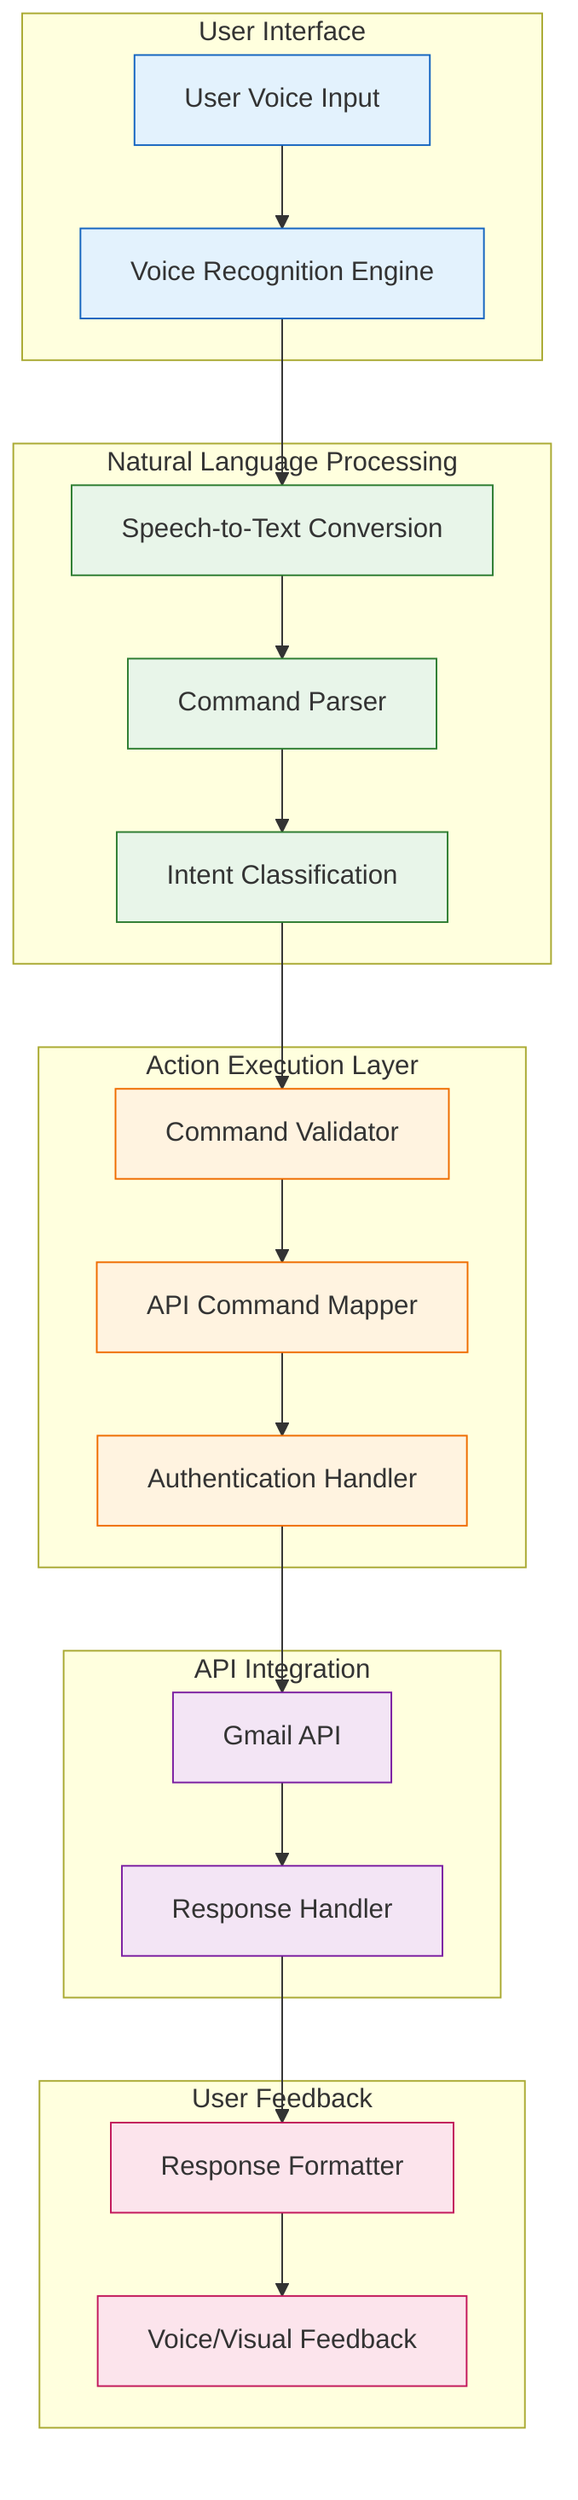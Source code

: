 graph TD
    subgraph User Interface
        A[User Voice Input] --> B[Voice Recognition Engine]
    end

    subgraph Natural Language Processing
        B --> C[Speech-to-Text Conversion]
        C --> D[Command Parser]
        D --> E[Intent Classification]
    end

    subgraph Action Execution Layer
        E --> F[Command Validator]
        F --> G[API Command Mapper]
        G --> H[Authentication Handler]
    end

    subgraph API Integration
        H --> I[Gmail API]
        I --> J[Response Handler]
    end

    subgraph User Feedback
        J --> K[Response Formatter]
        K --> L[Voice/Visual Feedback]
    end

    %% Styling
    classDef interface fill:#e3f2fd,stroke:#1565c0
    classDef nlp fill:#e8f5e9,stroke:#2e7d32
    classDef execution fill:#fff3e0,stroke:#ef6c00
    classDef api fill:#f3e5f5,stroke:#7b1fa2
    classDef feedback fill:#fce4ec,stroke:#c2185b

    class A,B interface
    class C,D,E nlp
    class F,G,H execution
    class I,J api
    class K,L feedback